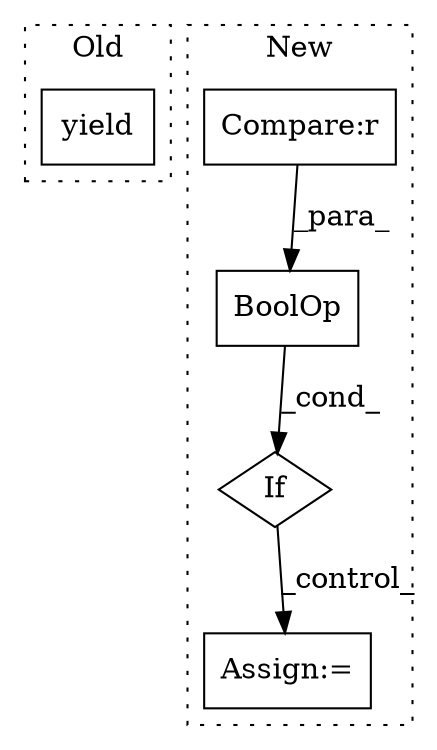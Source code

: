 digraph G {
subgraph cluster0 {
1 [label="yield" a="105" s="5976" l="6" shape="box"];
label = "Old";
style="dotted";
}
subgraph cluster1 {
2 [label="BoolOp" a="72" s="5317" l="19" shape="box"];
3 [label="If" a="96" s="5314" l="3" shape="diamond"];
4 [label="Compare:r" a="40" s="5327" l="9" shape="box"];
5 [label="Assign:=" a="68" s="5508" l="3" shape="box"];
label = "New";
style="dotted";
}
2 -> 3 [label="_cond_"];
3 -> 5 [label="_control_"];
4 -> 2 [label="_para_"];
}